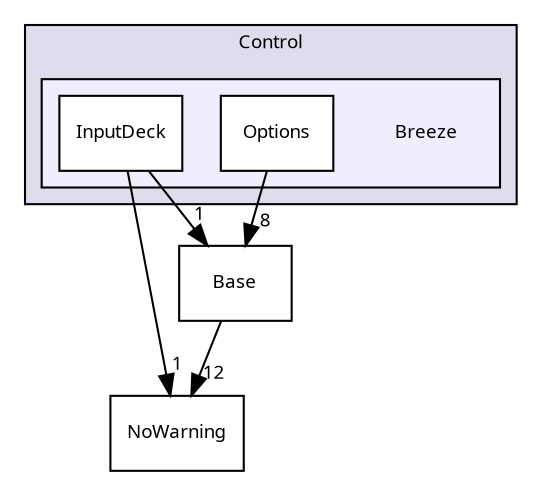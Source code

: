 digraph "/tmp/q/quinoa/src/Control/Breeze" {
  bgcolor=transparent;
  compound=true
  node [ fontsize="9", fontname="sans-serif"];
  edge [ labelfontsize="9", labelfontname="sans-serif"];
  subgraph clusterdir_3ff0826a6d651abbf0f532354e1ac7dc {
    graph [ bgcolor="#ddddee", pencolor="black", label="Control" fontname="sans-serif", fontsize="9", URL="dir_3ff0826a6d651abbf0f532354e1ac7dc.html"]
  subgraph clusterdir_28dbcf06449bb703111c098cb52ed2b8 {
    graph [ bgcolor="#eeeeff", pencolor="black", label="" URL="dir_28dbcf06449bb703111c098cb52ed2b8.html"];
    dir_28dbcf06449bb703111c098cb52ed2b8 [shape=plaintext label="Breeze"];
    dir_cfd8cc11b1e427bc956935235ee37c33 [shape=box label="InputDeck" color="black" fillcolor="white" style="filled" URL="dir_cfd8cc11b1e427bc956935235ee37c33.html"];
    dir_a9e603e2f10be50220355558a7ebb5e6 [shape=box label="Options" color="black" fillcolor="white" style="filled" URL="dir_a9e603e2f10be50220355558a7ebb5e6.html"];
  }
  }
  dir_7e34f0efff2ff25c5f7cf9ee4af7a0ce [shape=box label="NoWarning" URL="dir_7e34f0efff2ff25c5f7cf9ee4af7a0ce.html"];
  dir_4814b1a558d470c33d85e65dbde02eaa [shape=box label="Base" URL="dir_4814b1a558d470c33d85e65dbde02eaa.html"];
  dir_a9e603e2f10be50220355558a7ebb5e6->dir_4814b1a558d470c33d85e65dbde02eaa [headlabel="8", labeldistance=1.5 headhref="dir_000019_000002.html"];
  dir_cfd8cc11b1e427bc956935235ee37c33->dir_7e34f0efff2ff25c5f7cf9ee4af7a0ce [headlabel="1", labeldistance=1.5 headhref="dir_000010_000034.html"];
  dir_cfd8cc11b1e427bc956935235ee37c33->dir_4814b1a558d470c33d85e65dbde02eaa [headlabel="1", labeldistance=1.5 headhref="dir_000010_000002.html"];
  dir_4814b1a558d470c33d85e65dbde02eaa->dir_7e34f0efff2ff25c5f7cf9ee4af7a0ce [headlabel="12", labeldistance=1.5 headhref="dir_000002_000034.html"];
}

